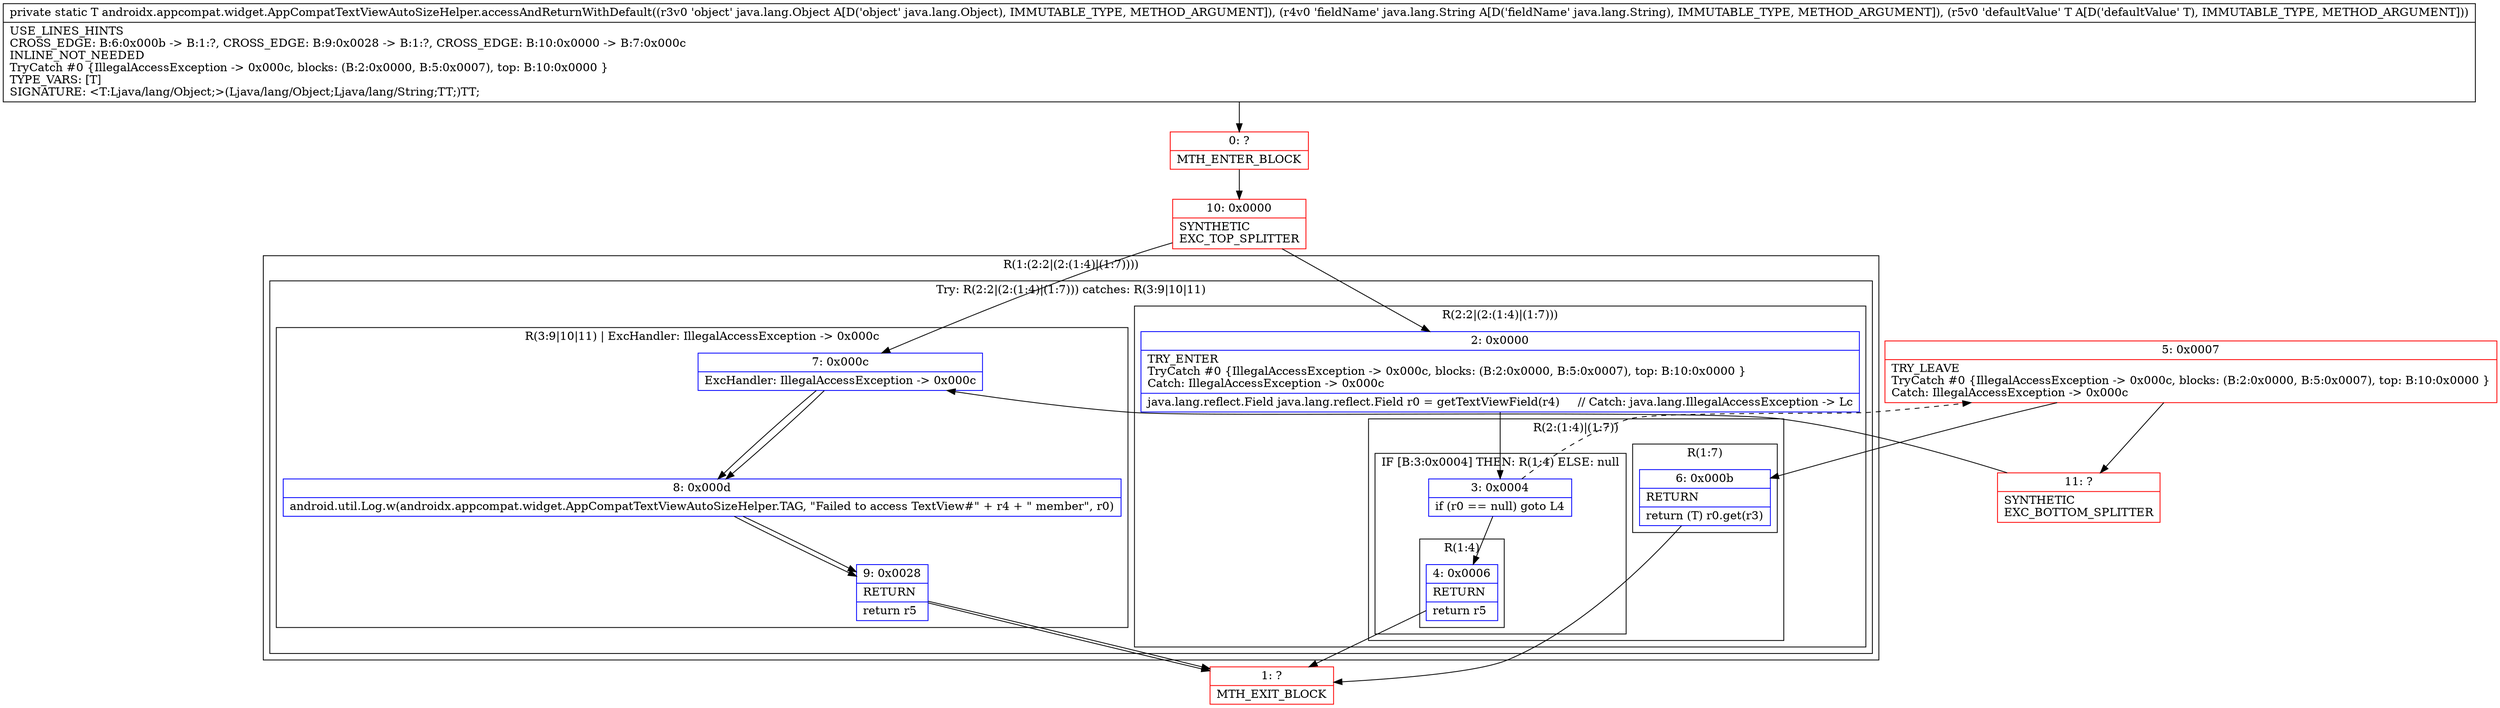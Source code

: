 digraph "CFG forandroidx.appcompat.widget.AppCompatTextViewAutoSizeHelper.accessAndReturnWithDefault(Ljava\/lang\/Object;Ljava\/lang\/String;Ljava\/lang\/Object;)Ljava\/lang\/Object;" {
subgraph cluster_Region_1241354140 {
label = "R(1:(2:2|(2:(1:4)|(1:7))))";
node [shape=record,color=blue];
subgraph cluster_TryCatchRegion_538385292 {
label = "Try: R(2:2|(2:(1:4)|(1:7))) catches: R(3:9|10|11)";
node [shape=record,color=blue];
subgraph cluster_Region_667394899 {
label = "R(2:2|(2:(1:4)|(1:7)))";
node [shape=record,color=blue];
Node_2 [shape=record,label="{2\:\ 0x0000|TRY_ENTER\lTryCatch #0 \{IllegalAccessException \-\> 0x000c, blocks: (B:2:0x0000, B:5:0x0007), top: B:10:0x0000 \}\lCatch: IllegalAccessException \-\> 0x000c\l|java.lang.reflect.Field java.lang.reflect.Field r0 = getTextViewField(r4)     \/\/ Catch: java.lang.IllegalAccessException \-\> Lc\l}"];
subgraph cluster_Region_1191754930 {
label = "R(2:(1:4)|(1:7))";
node [shape=record,color=blue];
subgraph cluster_IfRegion_906510974 {
label = "IF [B:3:0x0004] THEN: R(1:4) ELSE: null";
node [shape=record,color=blue];
Node_3 [shape=record,label="{3\:\ 0x0004|if (r0 == null) goto L4\l}"];
subgraph cluster_Region_1078420146 {
label = "R(1:4)";
node [shape=record,color=blue];
Node_4 [shape=record,label="{4\:\ 0x0006|RETURN\l|return r5\l}"];
}
}
subgraph cluster_Region_1298423408 {
label = "R(1:7)";
node [shape=record,color=blue];
Node_6 [shape=record,label="{6\:\ 0x000b|RETURN\l|return (T) r0.get(r3)\l}"];
}
}
}
subgraph cluster_Region_1701024841 {
label = "R(3:9|10|11) | ExcHandler: IllegalAccessException \-\> 0x000c\l";
node [shape=record,color=blue];
Node_7 [shape=record,label="{7\:\ 0x000c|ExcHandler: IllegalAccessException \-\> 0x000c\l}"];
Node_8 [shape=record,label="{8\:\ 0x000d|android.util.Log.w(androidx.appcompat.widget.AppCompatTextViewAutoSizeHelper.TAG, \"Failed to access TextView#\" + r4 + \" member\", r0)\l}"];
Node_9 [shape=record,label="{9\:\ 0x0028|RETURN\l|return r5\l}"];
}
}
}
subgraph cluster_Region_1701024841 {
label = "R(3:9|10|11) | ExcHandler: IllegalAccessException \-\> 0x000c\l";
node [shape=record,color=blue];
Node_7 [shape=record,label="{7\:\ 0x000c|ExcHandler: IllegalAccessException \-\> 0x000c\l}"];
Node_8 [shape=record,label="{8\:\ 0x000d|android.util.Log.w(androidx.appcompat.widget.AppCompatTextViewAutoSizeHelper.TAG, \"Failed to access TextView#\" + r4 + \" member\", r0)\l}"];
Node_9 [shape=record,label="{9\:\ 0x0028|RETURN\l|return r5\l}"];
}
Node_0 [shape=record,color=red,label="{0\:\ ?|MTH_ENTER_BLOCK\l}"];
Node_10 [shape=record,color=red,label="{10\:\ 0x0000|SYNTHETIC\lEXC_TOP_SPLITTER\l}"];
Node_1 [shape=record,color=red,label="{1\:\ ?|MTH_EXIT_BLOCK\l}"];
Node_5 [shape=record,color=red,label="{5\:\ 0x0007|TRY_LEAVE\lTryCatch #0 \{IllegalAccessException \-\> 0x000c, blocks: (B:2:0x0000, B:5:0x0007), top: B:10:0x0000 \}\lCatch: IllegalAccessException \-\> 0x000c\l}"];
Node_11 [shape=record,color=red,label="{11\:\ ?|SYNTHETIC\lEXC_BOTTOM_SPLITTER\l}"];
MethodNode[shape=record,label="{private static T androidx.appcompat.widget.AppCompatTextViewAutoSizeHelper.accessAndReturnWithDefault((r3v0 'object' java.lang.Object A[D('object' java.lang.Object), IMMUTABLE_TYPE, METHOD_ARGUMENT]), (r4v0 'fieldName' java.lang.String A[D('fieldName' java.lang.String), IMMUTABLE_TYPE, METHOD_ARGUMENT]), (r5v0 'defaultValue' T A[D('defaultValue' T), IMMUTABLE_TYPE, METHOD_ARGUMENT]))  | USE_LINES_HINTS\lCROSS_EDGE: B:6:0x000b \-\> B:1:?, CROSS_EDGE: B:9:0x0028 \-\> B:1:?, CROSS_EDGE: B:10:0x0000 \-\> B:7:0x000c\lINLINE_NOT_NEEDED\lTryCatch #0 \{IllegalAccessException \-\> 0x000c, blocks: (B:2:0x0000, B:5:0x0007), top: B:10:0x0000 \}\lTYPE_VARS: [T]\lSIGNATURE: \<T:Ljava\/lang\/Object;\>(Ljava\/lang\/Object;Ljava\/lang\/String;TT;)TT;\l}"];
MethodNode -> Node_0;Node_2 -> Node_3;
Node_3 -> Node_4;
Node_3 -> Node_5[style=dashed];
Node_4 -> Node_1;
Node_6 -> Node_1;
Node_7 -> Node_8;
Node_8 -> Node_9;
Node_9 -> Node_1;
Node_7 -> Node_8;
Node_8 -> Node_9;
Node_9 -> Node_1;
Node_0 -> Node_10;
Node_10 -> Node_2;
Node_10 -> Node_7;
Node_5 -> Node_6;
Node_5 -> Node_11;
Node_11 -> Node_7;
}

